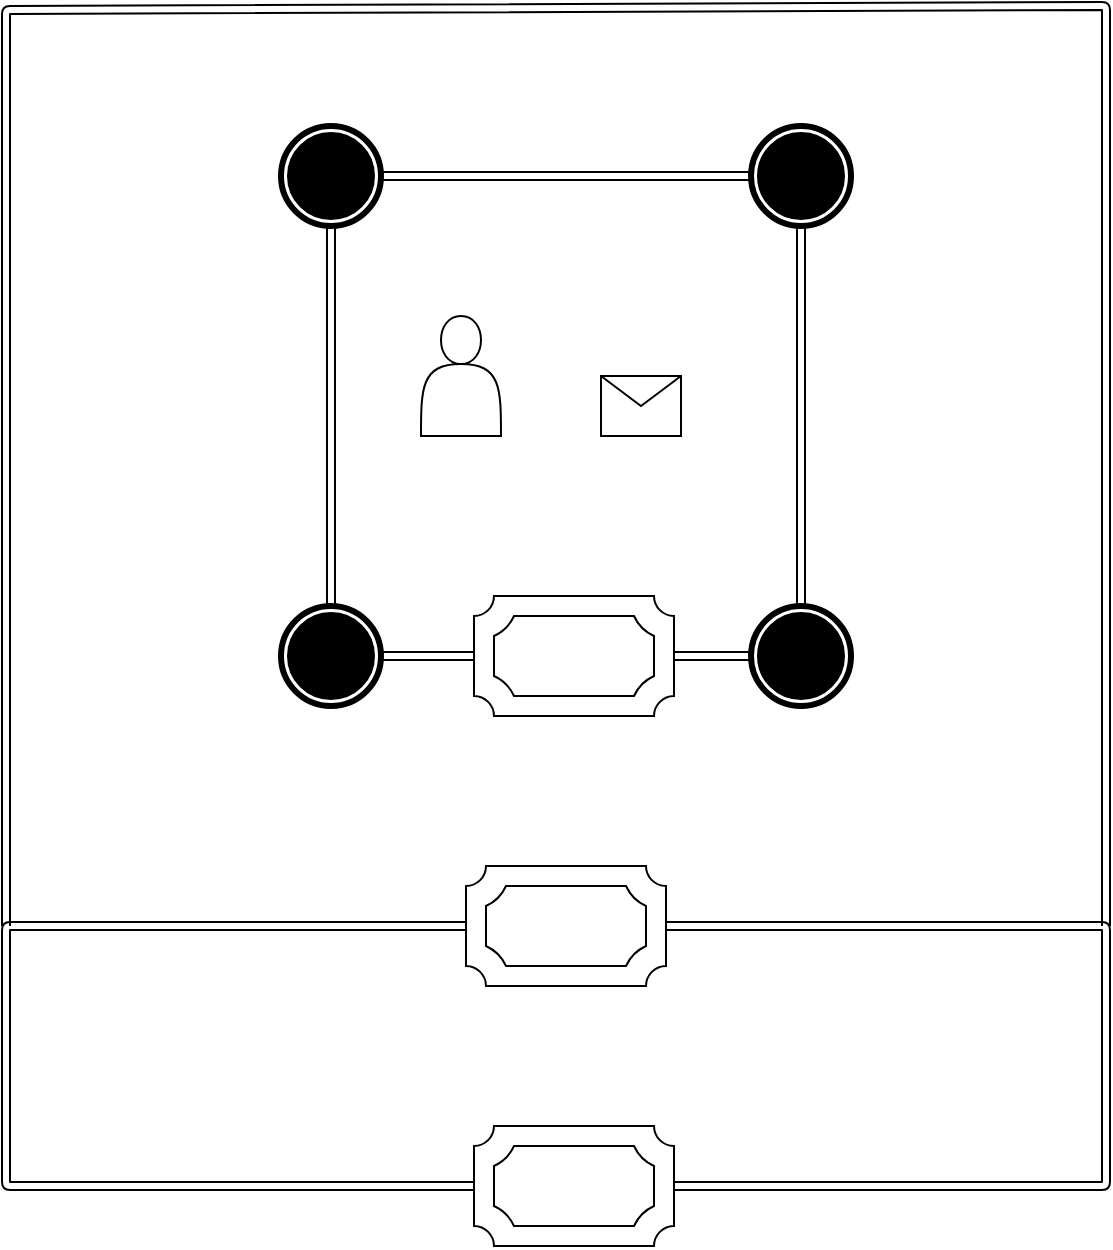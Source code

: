 <mxfile version="12.4.2" type="device" pages="1"><diagram id="jmUDuN6EkU9N8-ZrAGNA" name="Page-1"><mxGraphModel dx="1902" dy="2174" grid="1" gridSize="10" guides="1" tooltips="1" connect="1" arrows="1" fold="1" page="1" pageScale="1" pageWidth="827" pageHeight="1169" math="0" shadow="0"><root><mxCell id="0"/><mxCell id="1" parent="0"/><mxCell id="l0krygbVjv2jOaJi_Th1-1" value="" style="verticalLabelPosition=bottom;verticalAlign=top;html=1;shape=mxgraph.basic.plaque_frame;dx=10;" vertex="1" parent="1"><mxGeometry x="256" y="430" width="100" height="60" as="geometry"/></mxCell><mxCell id="l0krygbVjv2jOaJi_Th1-2" value="" style="shape=link;html=1;entryX=0;entryY=0.5;entryDx=0;entryDy=0;entryPerimeter=0;exitX=0;exitY=0.5;exitDx=0;exitDy=0;exitPerimeter=0;" edge="1" source="l0krygbVjv2jOaJi_Th1-4" target="l0krygbVjv2jOaJi_Th1-1" parent="1"><mxGeometry width="50" height="50" relative="1" as="geometry"><mxPoint x="26" y="732" as="sourcePoint"/><mxPoint x="46" y="582" as="targetPoint"/><Array as="points"><mxPoint x="26" y="590"/><mxPoint x="26" y="460"/></Array></mxGeometry></mxCell><mxCell id="l0krygbVjv2jOaJi_Th1-3" value="" style="shape=link;html=1;" edge="1" parent="1"><mxGeometry width="50" height="50" relative="1" as="geometry"><mxPoint x="26" y="460" as="sourcePoint"/><mxPoint x="576" y="460" as="targetPoint"/><Array as="points"><mxPoint x="26" y="2"/><mxPoint x="576"/></Array></mxGeometry></mxCell><mxCell id="l0krygbVjv2jOaJi_Th1-4" value="" style="verticalLabelPosition=bottom;verticalAlign=top;html=1;shape=mxgraph.basic.plaque_frame;dx=10;" vertex="1" parent="1"><mxGeometry x="260" y="560" width="100" height="60" as="geometry"/></mxCell><mxCell id="l0krygbVjv2jOaJi_Th1-5" value="" style="shape=link;html=1;entryX=1;entryY=0.5;entryDx=0;entryDy=0;entryPerimeter=0;exitX=1;exitY=0.5;exitDx=0;exitDy=0;exitPerimeter=0;" edge="1" source="l0krygbVjv2jOaJi_Th1-4" target="l0krygbVjv2jOaJi_Th1-1" parent="1"><mxGeometry width="50" height="50" relative="1" as="geometry"><mxPoint x="576" y="732" as="sourcePoint"/><mxPoint x="-194" y="782" as="targetPoint"/><Array as="points"><mxPoint x="576" y="590"/><mxPoint x="576" y="460"/></Array></mxGeometry></mxCell><mxCell id="l0krygbVjv2jOaJi_Th1-6" value="" style="shape=mxgraph.bpmn.shape;html=1;verticalLabelPosition=bottom;labelBackgroundColor=#ffffff;verticalAlign=top;align=center;perimeter=ellipsePerimeter;outlineConnect=0;outline=end;symbol=terminate;" vertex="1" parent="1"><mxGeometry x="398.5" y="300" width="50" height="50" as="geometry"/></mxCell><mxCell id="l0krygbVjv2jOaJi_Th1-7" value="" style="shape=mxgraph.bpmn.shape;html=1;verticalLabelPosition=bottom;labelBackgroundColor=#ffffff;verticalAlign=top;align=center;perimeter=ellipsePerimeter;outlineConnect=0;outline=end;symbol=terminate;" vertex="1" parent="1"><mxGeometry x="163.5" y="300" width="50" height="50" as="geometry"/></mxCell><mxCell id="l0krygbVjv2jOaJi_Th1-8" value="" style="shape=mxgraph.bpmn.shape;html=1;verticalLabelPosition=bottom;labelBackgroundColor=#ffffff;verticalAlign=top;align=center;perimeter=ellipsePerimeter;outlineConnect=0;outline=end;symbol=terminate;" vertex="1" parent="1"><mxGeometry x="163.5" y="60" width="50" height="50" as="geometry"/></mxCell><mxCell id="l0krygbVjv2jOaJi_Th1-9" value="" style="shape=link;html=1;exitX=1;exitY=0.5;exitDx=0;exitDy=0;entryX=0;entryY=0.5;entryDx=0;entryDy=0;entryPerimeter=0;" edge="1" source="l0krygbVjv2jOaJi_Th1-7" target="l0krygbVjv2jOaJi_Th1-16" parent="1"><mxGeometry width="50" height="50" relative="1" as="geometry"><mxPoint x="13.5" y="555" as="sourcePoint"/><mxPoint x="183.5" y="415" as="targetPoint"/></mxGeometry></mxCell><mxCell id="l0krygbVjv2jOaJi_Th1-10" value="" style="shape=link;html=1;entryX=0.5;entryY=1;entryDx=0;entryDy=0;" edge="1" source="l0krygbVjv2jOaJi_Th1-7" target="l0krygbVjv2jOaJi_Th1-8" parent="1"><mxGeometry width="50" height="50" relative="1" as="geometry"><mxPoint x="13.5" y="555" as="sourcePoint"/><mxPoint x="63.5" y="505" as="targetPoint"/></mxGeometry></mxCell><mxCell id="l0krygbVjv2jOaJi_Th1-11" value="" style="shape=link;html=1;exitX=1;exitY=0.5;exitDx=0;exitDy=0;entryX=0;entryY=0.5;entryDx=0;entryDy=0;" edge="1" source="l0krygbVjv2jOaJi_Th1-8" target="l0krygbVjv2jOaJi_Th1-15" parent="1"><mxGeometry width="50" height="50" relative="1" as="geometry"><mxPoint x="13.5" y="555" as="sourcePoint"/><mxPoint x="383.5" y="85" as="targetPoint"/></mxGeometry></mxCell><mxCell id="l0krygbVjv2jOaJi_Th1-12" value="" style="shape=link;html=1;entryX=0.5;entryY=0;entryDx=0;entryDy=0;exitX=0.5;exitY=1;exitDx=0;exitDy=0;" edge="1" source="l0krygbVjv2jOaJi_Th1-15" target="l0krygbVjv2jOaJi_Th1-6" parent="1"><mxGeometry width="50" height="50" relative="1" as="geometry"><mxPoint x="423.5" y="125" as="sourcePoint"/><mxPoint x="483.5" y="275" as="targetPoint"/></mxGeometry></mxCell><mxCell id="l0krygbVjv2jOaJi_Th1-13" value="" style="shape=actor;whiteSpace=wrap;html=1;" vertex="1" parent="1"><mxGeometry x="233.5" y="155" width="40" height="60" as="geometry"/></mxCell><mxCell id="l0krygbVjv2jOaJi_Th1-14" value="" style="shape=message;whiteSpace=wrap;html=1;outlineConnect=0;" vertex="1" parent="1"><mxGeometry x="323.5" y="185" width="40" height="30" as="geometry"/></mxCell><mxCell id="l0krygbVjv2jOaJi_Th1-15" value="" style="shape=mxgraph.bpmn.shape;html=1;verticalLabelPosition=bottom;labelBackgroundColor=#ffffff;verticalAlign=top;align=center;perimeter=ellipsePerimeter;outlineConnect=0;outline=end;symbol=terminate;" vertex="1" parent="1"><mxGeometry x="398.5" y="60" width="50" height="50" as="geometry"/></mxCell><mxCell id="l0krygbVjv2jOaJi_Th1-16" value="" style="verticalLabelPosition=bottom;verticalAlign=top;html=1;shape=mxgraph.basic.plaque_frame;dx=10;" vertex="1" parent="1"><mxGeometry x="260" y="295" width="100" height="60" as="geometry"/></mxCell><mxCell id="l0krygbVjv2jOaJi_Th1-17" value="" style="shape=link;html=1;entryX=0;entryY=0.5;entryDx=0;entryDy=0;exitX=1;exitY=0.5;exitDx=0;exitDy=0;exitPerimeter=0;" edge="1" source="l0krygbVjv2jOaJi_Th1-16" target="l0krygbVjv2jOaJi_Th1-6" parent="1"><mxGeometry width="50" height="50" relative="1" as="geometry"><mxPoint x="163.5" y="425" as="sourcePoint"/><mxPoint x="213.5" y="375" as="targetPoint"/></mxGeometry></mxCell></root></mxGraphModel></diagram></mxfile>